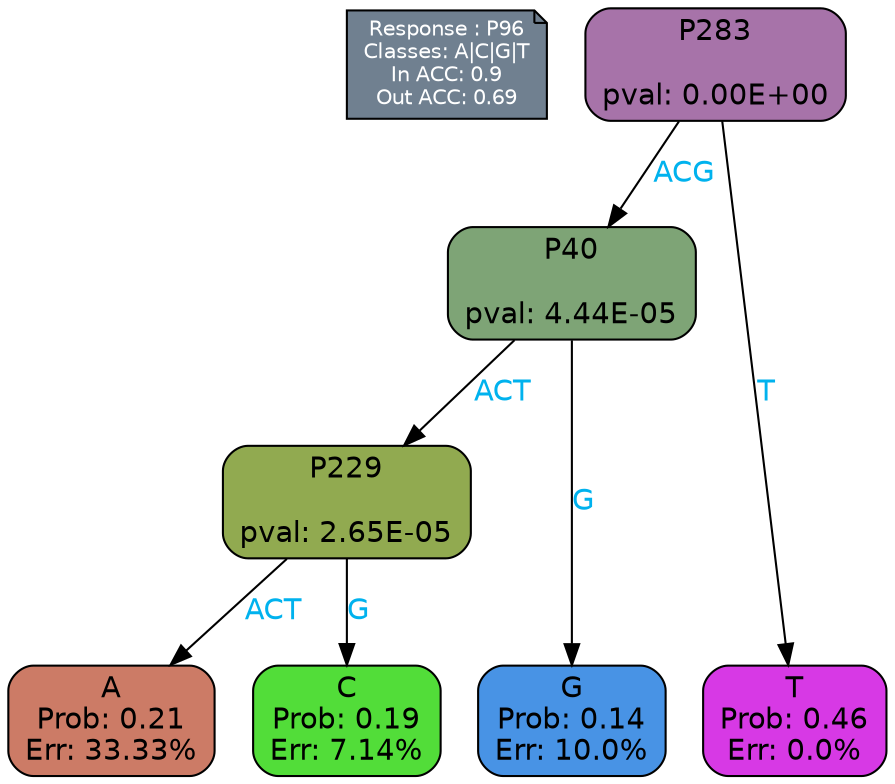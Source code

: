 digraph Tree {
node [shape=box, style="filled, rounded", color="black", fontname=helvetica] ;
graph [ranksep=equally, splines=polylines, bgcolor=transparent, dpi=600] ;
edge [fontname=helvetica] ;
LEGEND [label="Response : P96
Classes: A|C|G|T
In ACC: 0.9
Out ACC: 0.69
",shape=note,align=left,style=filled,fillcolor="slategray",fontcolor="white",fontsize=10];1 [label="P283

pval: 0.00E+00", fillcolor="#a773a9"] ;
2 [label="P40

pval: 4.44E-05", fillcolor="#7ea476"] ;
3 [label="P229

pval: 2.65E-05", fillcolor="#91aa50"] ;
4 [label="A
Prob: 0.21
Err: 33.33%", fillcolor="#cc7b66"] ;
5 [label="C
Prob: 0.19
Err: 7.14%", fillcolor="#52dd39"] ;
6 [label="G
Prob: 0.14
Err: 10.0%", fillcolor="#4893e5"] ;
7 [label="T
Prob: 0.46
Err: 0.0%", fillcolor="#d739e5"] ;
1 -> 2 [label="ACG",fontcolor=deepskyblue2] ;
1 -> 7 [label="T",fontcolor=deepskyblue2] ;
2 -> 3 [label="ACT",fontcolor=deepskyblue2] ;
2 -> 6 [label="G",fontcolor=deepskyblue2] ;
3 -> 4 [label="ACT",fontcolor=deepskyblue2] ;
3 -> 5 [label="G",fontcolor=deepskyblue2] ;
{rank = same; 4;5;6;7;}{rank = same; LEGEND;1;}}